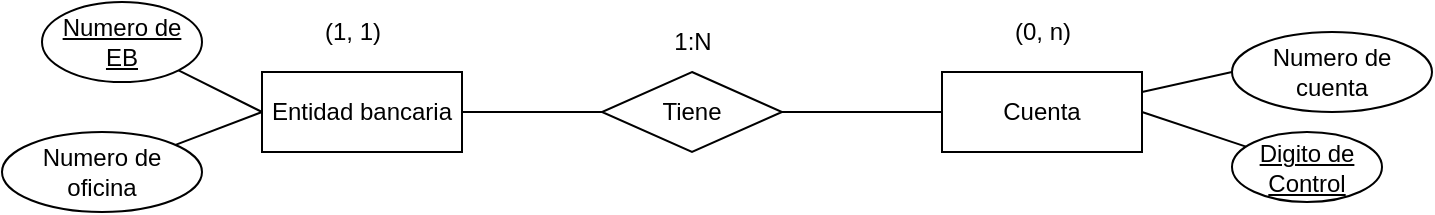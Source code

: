 <mxfile version="20.4.0" type="device"><diagram id="FOPGOg96CmPPepujIOJa" name="Página-1"><mxGraphModel dx="782" dy="698" grid="1" gridSize="10" guides="1" tooltips="1" connect="1" arrows="1" fold="1" page="1" pageScale="1" pageWidth="827" pageHeight="1169" math="0" shadow="0"><root><mxCell id="0"/><mxCell id="1" parent="0"/><mxCell id="o32kNnna09K_807M7gFa-1" value="Entidad bancaria" style="whiteSpace=wrap;html=1;align=center;" parent="1" vertex="1"><mxGeometry x="170" y="340" width="100" height="40" as="geometry"/></mxCell><mxCell id="o32kNnna09K_807M7gFa-2" value="Cuenta" style="whiteSpace=wrap;html=1;align=center;" parent="1" vertex="1"><mxGeometry x="510" y="340" width="100" height="40" as="geometry"/></mxCell><mxCell id="o32kNnna09K_807M7gFa-3" style="edgeStyle=none;rounded=0;orthogonalLoop=1;jettySize=auto;html=1;startArrow=none;startFill=0;endArrow=none;endFill=0;" parent="1" source="o32kNnna09K_807M7gFa-5" target="o32kNnna09K_807M7gFa-2" edge="1"><mxGeometry relative="1" as="geometry"/></mxCell><mxCell id="o32kNnna09K_807M7gFa-4" style="edgeStyle=none;rounded=0;orthogonalLoop=1;jettySize=auto;html=1;entryX=1;entryY=0.5;entryDx=0;entryDy=0;startArrow=none;startFill=0;endArrow=none;endFill=0;" parent="1" source="o32kNnna09K_807M7gFa-5" target="o32kNnna09K_807M7gFa-1" edge="1"><mxGeometry relative="1" as="geometry"/></mxCell><mxCell id="o32kNnna09K_807M7gFa-5" value="Tiene" style="shape=rhombus;perimeter=rhombusPerimeter;whiteSpace=wrap;html=1;align=center;" parent="1" vertex="1"><mxGeometry x="340" y="340" width="90" height="40" as="geometry"/></mxCell><mxCell id="o32kNnna09K_807M7gFa-6" value="(0, n)" style="text;html=1;align=center;verticalAlign=middle;resizable=0;points=[];autosize=1;strokeColor=none;fillColor=none;" parent="1" vertex="1"><mxGeometry x="535" y="305" width="50" height="30" as="geometry"/></mxCell><mxCell id="o32kNnna09K_807M7gFa-7" value="(1, 1)" style="text;html=1;align=center;verticalAlign=middle;resizable=0;points=[];autosize=1;strokeColor=none;fillColor=none;" parent="1" vertex="1"><mxGeometry x="190" y="305" width="50" height="30" as="geometry"/></mxCell><mxCell id="o32kNnna09K_807M7gFa-8" value="1:N" style="text;html=1;align=center;verticalAlign=middle;resizable=0;points=[];autosize=1;strokeColor=none;fillColor=none;" parent="1" vertex="1"><mxGeometry x="365" y="310" width="40" height="30" as="geometry"/></mxCell><mxCell id="o32kNnna09K_807M7gFa-9" style="edgeStyle=none;rounded=0;orthogonalLoop=1;jettySize=auto;html=1;entryX=1;entryY=0.5;entryDx=0;entryDy=0;startArrow=none;startFill=0;endArrow=none;endFill=0;" parent="1" source="o32kNnna09K_807M7gFa-10" target="o32kNnna09K_807M7gFa-2" edge="1"><mxGeometry relative="1" as="geometry"/></mxCell><mxCell id="o32kNnna09K_807M7gFa-10" value="Digito de&lt;br&gt;Control" style="ellipse;whiteSpace=wrap;html=1;align=center;fontStyle=4;" parent="1" vertex="1"><mxGeometry x="655" y="370" width="75" height="35" as="geometry"/></mxCell><mxCell id="o32kNnna09K_807M7gFa-21" style="edgeStyle=none;rounded=0;orthogonalLoop=1;jettySize=auto;html=1;entryX=0;entryY=0.5;entryDx=0;entryDy=0;startArrow=none;startFill=0;endArrow=none;endFill=0;" parent="1" source="o32kNnna09K_807M7gFa-22" target="o32kNnna09K_807M7gFa-1" edge="1"><mxGeometry relative="1" as="geometry"/></mxCell><mxCell id="o32kNnna09K_807M7gFa-22" value="Numero de&lt;br&gt;EB" style="ellipse;whiteSpace=wrap;html=1;align=center;fontStyle=4;" parent="1" vertex="1"><mxGeometry x="60" y="305" width="80" height="40" as="geometry"/></mxCell><mxCell id="o32kNnna09K_807M7gFa-23" style="edgeStyle=none;rounded=0;orthogonalLoop=1;jettySize=auto;html=1;entryX=1;entryY=0.25;entryDx=0;entryDy=0;startArrow=none;startFill=0;endArrow=none;endFill=0;exitX=0;exitY=0.5;exitDx=0;exitDy=0;" parent="1" source="lk_Bm950O1d7fu0nNYJK-8" target="o32kNnna09K_807M7gFa-2" edge="1"><mxGeometry relative="1" as="geometry"><mxPoint x="656.549" y="338.768" as="sourcePoint"/></mxGeometry></mxCell><mxCell id="lk_Bm950O1d7fu0nNYJK-7" style="edgeStyle=none;rounded=0;orthogonalLoop=1;jettySize=auto;html=1;entryX=0;entryY=0.5;entryDx=0;entryDy=0;endArrow=none;endFill=0;" edge="1" parent="1" source="lk_Bm950O1d7fu0nNYJK-3" target="o32kNnna09K_807M7gFa-1"><mxGeometry relative="1" as="geometry"/></mxCell><mxCell id="lk_Bm950O1d7fu0nNYJK-3" value="Numero de&lt;br&gt;oficina" style="ellipse;whiteSpace=wrap;html=1;align=center;" vertex="1" parent="1"><mxGeometry x="40" y="370" width="100" height="40" as="geometry"/></mxCell><mxCell id="lk_Bm950O1d7fu0nNYJK-8" value="Numero de cuenta" style="ellipse;whiteSpace=wrap;html=1;align=center;" vertex="1" parent="1"><mxGeometry x="655" y="320" width="100" height="40" as="geometry"/></mxCell></root></mxGraphModel></diagram></mxfile>